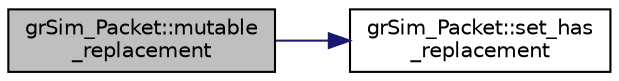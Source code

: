 digraph "grSim_Packet::mutable_replacement"
{
 // INTERACTIVE_SVG=YES
  edge [fontname="Helvetica",fontsize="10",labelfontname="Helvetica",labelfontsize="10"];
  node [fontname="Helvetica",fontsize="10",shape=record];
  rankdir="LR";
  Node1 [label="grSim_Packet::mutable\l_replacement",height=0.2,width=0.4,color="black", fillcolor="grey75", style="filled", fontcolor="black"];
  Node1 -> Node2 [color="midnightblue",fontsize="10",style="solid",fontname="Helvetica"];
  Node2 [label="grSim_Packet::set_has\l_replacement",height=0.2,width=0.4,color="black", fillcolor="white", style="filled",URL="$d3/db5/classgr_sim___packet.html#a5cf55280f21bd957a50126bb699daa51"];
}
